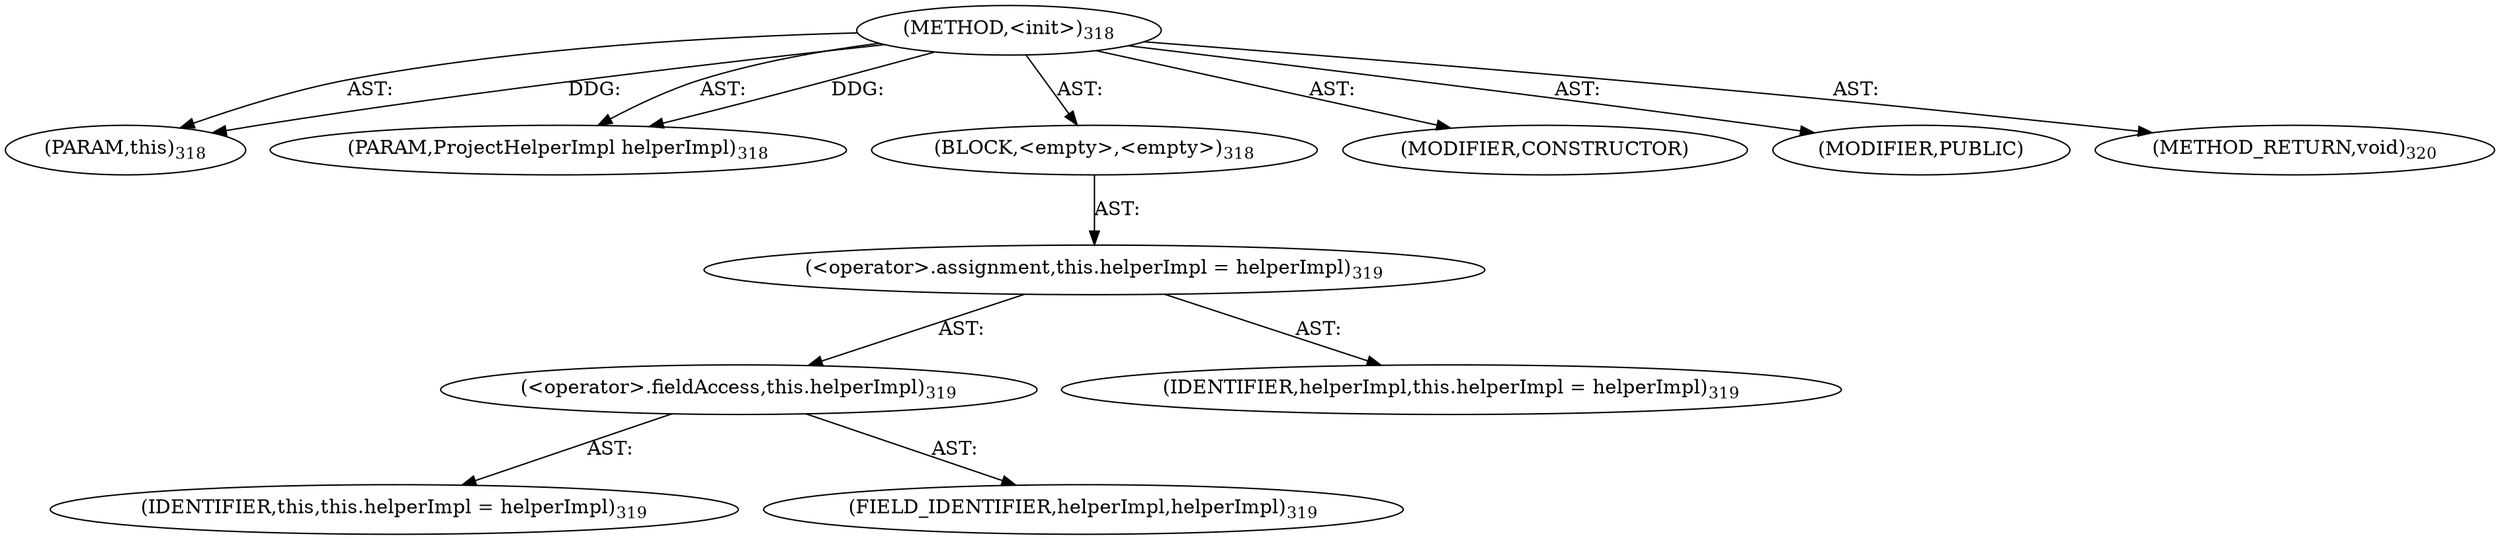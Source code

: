 digraph "&lt;init&gt;" {  
"111669149702" [label = <(METHOD,&lt;init&gt;)<SUB>318</SUB>> ]
"115964116995" [label = <(PARAM,this)<SUB>318</SUB>> ]
"115964117034" [label = <(PARAM,ProjectHelperImpl helperImpl)<SUB>318</SUB>> ]
"25769803808" [label = <(BLOCK,&lt;empty&gt;,&lt;empty&gt;)<SUB>318</SUB>> ]
"30064771229" [label = <(&lt;operator&gt;.assignment,this.helperImpl = helperImpl)<SUB>319</SUB>> ]
"30064771230" [label = <(&lt;operator&gt;.fieldAccess,this.helperImpl)<SUB>319</SUB>> ]
"68719476744" [label = <(IDENTIFIER,this,this.helperImpl = helperImpl)<SUB>319</SUB>> ]
"55834574878" [label = <(FIELD_IDENTIFIER,helperImpl,helperImpl)<SUB>319</SUB>> ]
"68719476897" [label = <(IDENTIFIER,helperImpl,this.helperImpl = helperImpl)<SUB>319</SUB>> ]
"133143986197" [label = <(MODIFIER,CONSTRUCTOR)> ]
"133143986198" [label = <(MODIFIER,PUBLIC)> ]
"128849018886" [label = <(METHOD_RETURN,void)<SUB>320</SUB>> ]
  "111669149702" -> "115964116995"  [ label = "AST: "] 
  "111669149702" -> "115964117034"  [ label = "AST: "] 
  "111669149702" -> "25769803808"  [ label = "AST: "] 
  "111669149702" -> "133143986197"  [ label = "AST: "] 
  "111669149702" -> "133143986198"  [ label = "AST: "] 
  "111669149702" -> "128849018886"  [ label = "AST: "] 
  "25769803808" -> "30064771229"  [ label = "AST: "] 
  "30064771229" -> "30064771230"  [ label = "AST: "] 
  "30064771229" -> "68719476897"  [ label = "AST: "] 
  "30064771230" -> "68719476744"  [ label = "AST: "] 
  "30064771230" -> "55834574878"  [ label = "AST: "] 
  "111669149702" -> "115964116995"  [ label = "DDG: "] 
  "111669149702" -> "115964117034"  [ label = "DDG: "] 
}
